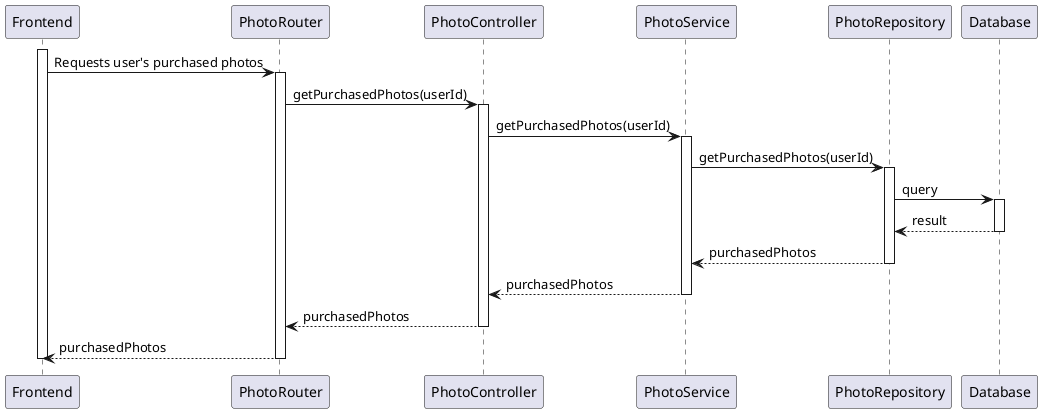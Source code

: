 @startuml ViewPurchasedPhotos

participant Frontend
participant PhotoRouter as Router
participant PhotoController as Controller
participant PhotoService as Service
participant PhotoRepository as Repository
participant Database

activate Frontend

Frontend -> Router: Requests user's purchased photos
activate Router

Router -> Controller: getPurchasedPhotos(userId)
activate Controller

Controller -> Service: getPurchasedPhotos(userId)
activate Service

Service -> Repository: getPurchasedPhotos(userId)
activate Repository

Repository -> Database: query
activate Database

Database --> Repository: result
deactivate Database

Repository --> Service: purchasedPhotos
deactivate Repository

Service --> Controller: purchasedPhotos
deactivate Service

Controller --> Router: purchasedPhotos
deactivate Controller

Router --> Frontend: purchasedPhotos
deactivate Router

deactivate Frontend

@enduml